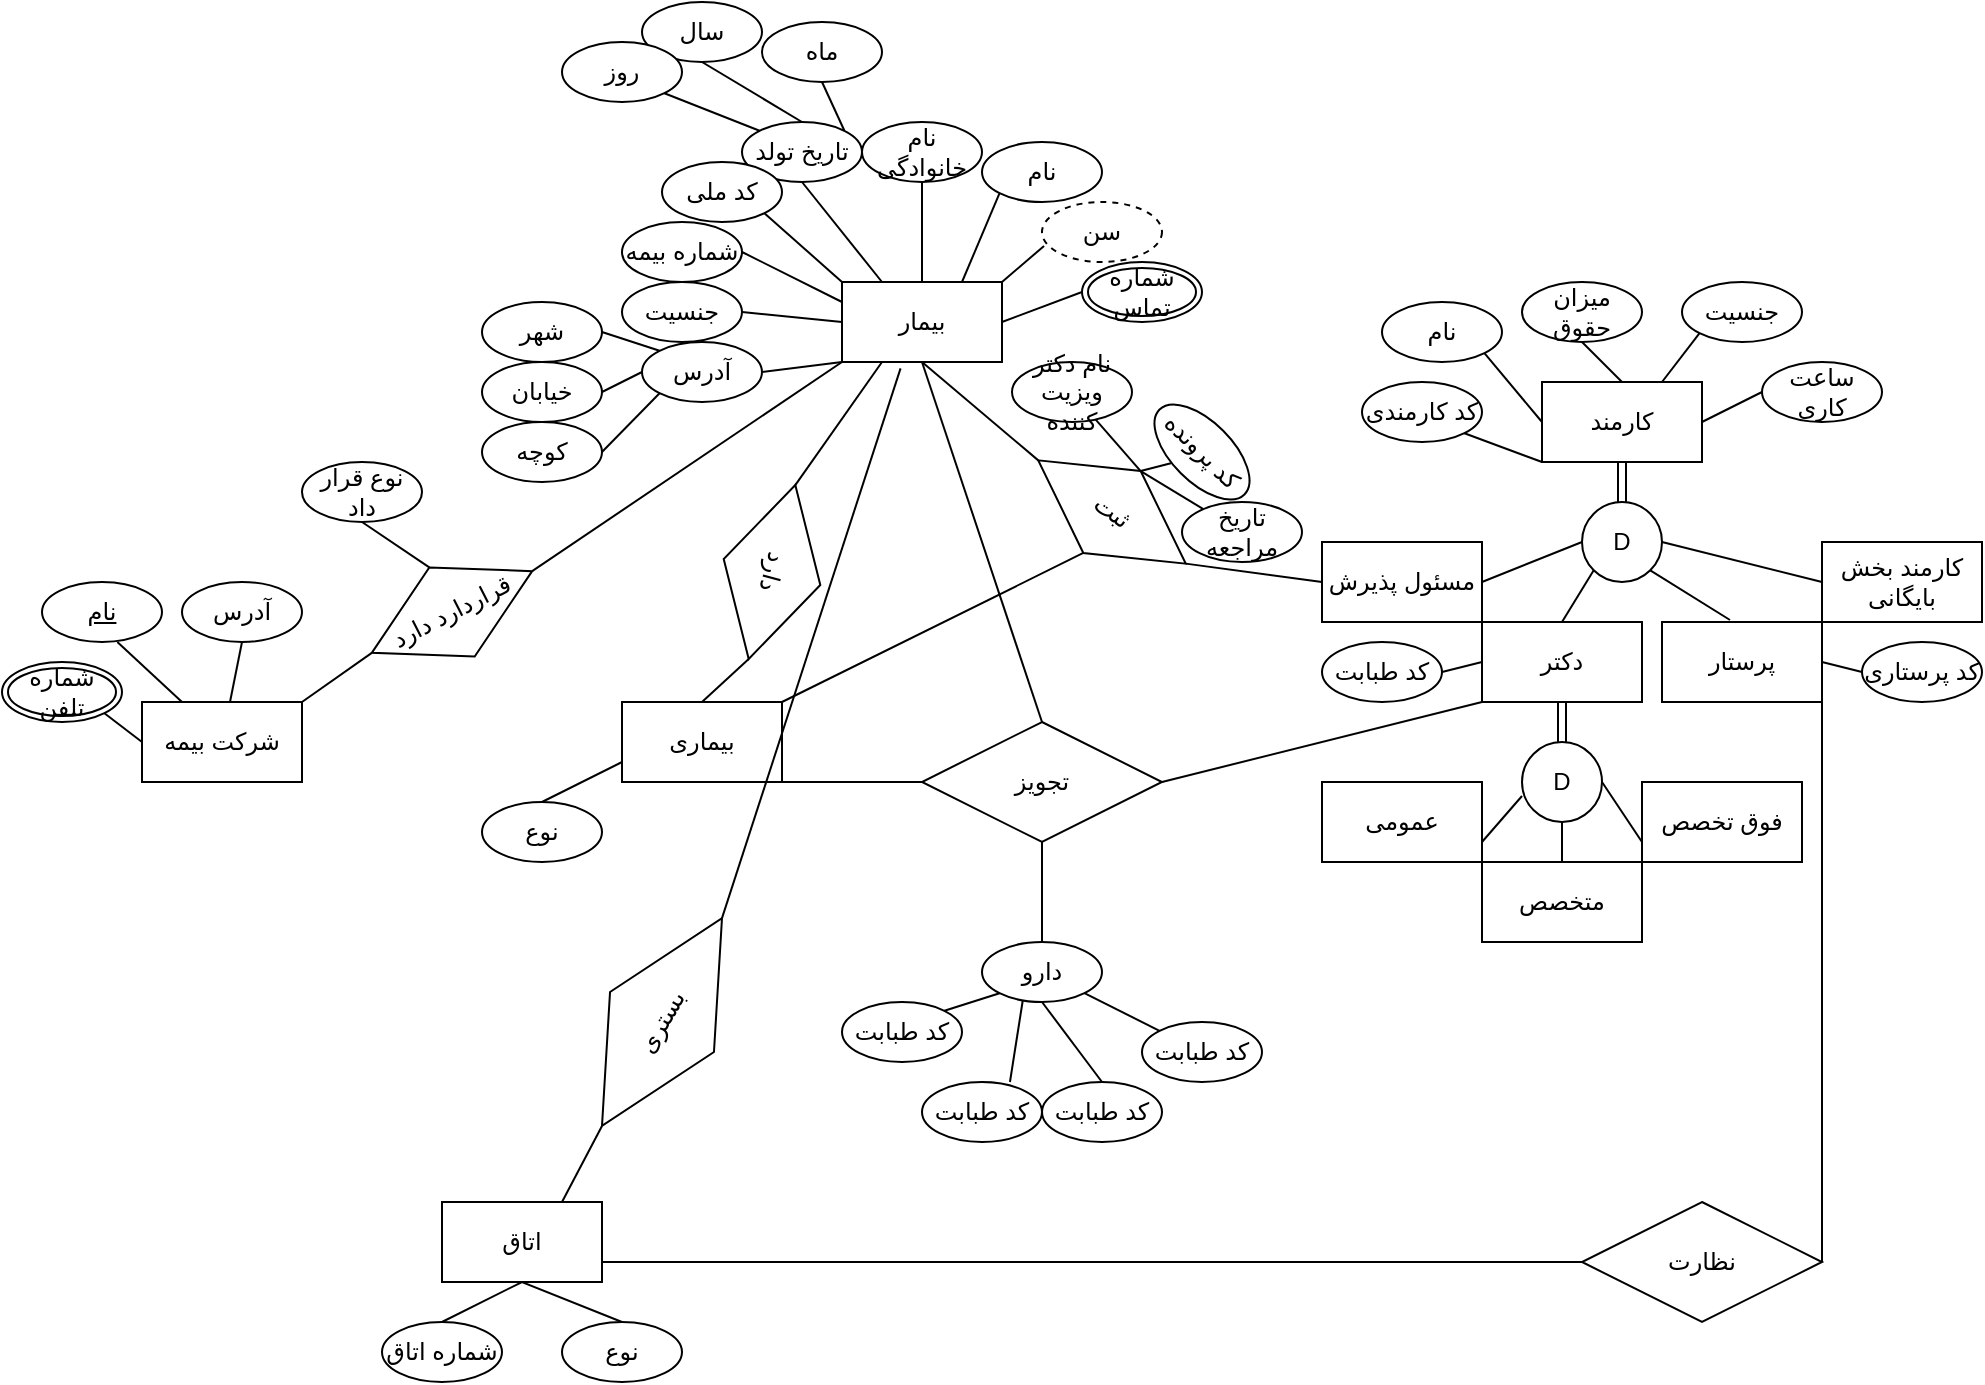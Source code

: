 <mxfile version="21.1.2" type="github">
  <diagram id="R2lEEEUBdFMjLlhIrx00" name="Page-1">
    <mxGraphModel dx="2204" dy="1860" grid="1" gridSize="10" guides="1" tooltips="1" connect="1" arrows="1" fold="1" page="1" pageScale="1" pageWidth="850" pageHeight="1100" math="0" shadow="0" extFonts="Permanent Marker^https://fonts.googleapis.com/css?family=Permanent+Marker">
      <root>
        <mxCell id="0" />
        <mxCell id="1" parent="0" />
        <mxCell id="HFJ3twSGi6CWd9iWEhQo-2" value="بیمار" style="rounded=0;whiteSpace=wrap;html=1;" vertex="1" parent="1">
          <mxGeometry x="220" y="100" width="80" height="40" as="geometry" />
        </mxCell>
        <mxCell id="HFJ3twSGi6CWd9iWEhQo-4" value="نام" style="ellipse;whiteSpace=wrap;html=1;" vertex="1" parent="1">
          <mxGeometry x="290" y="30" width="60" height="30" as="geometry" />
        </mxCell>
        <mxCell id="HFJ3twSGi6CWd9iWEhQo-7" value="نام خانوادگی" style="ellipse;whiteSpace=wrap;html=1;" vertex="1" parent="1">
          <mxGeometry x="230" y="20" width="60" height="30" as="geometry" />
        </mxCell>
        <mxCell id="HFJ3twSGi6CWd9iWEhQo-8" value="جنسیت" style="ellipse;whiteSpace=wrap;html=1;" vertex="1" parent="1">
          <mxGeometry x="110" y="100" width="60" height="30" as="geometry" />
        </mxCell>
        <mxCell id="HFJ3twSGi6CWd9iWEhQo-9" value="تاریخ تولد" style="ellipse;whiteSpace=wrap;html=1;" vertex="1" parent="1">
          <mxGeometry x="170" y="20" width="60" height="30" as="geometry" />
        </mxCell>
        <mxCell id="HFJ3twSGi6CWd9iWEhQo-11" value="سن" style="ellipse;whiteSpace=wrap;html=1;align=center;dashed=1;" vertex="1" parent="1">
          <mxGeometry x="320" y="60" width="60" height="30" as="geometry" />
        </mxCell>
        <mxCell id="HFJ3twSGi6CWd9iWEhQo-13" value="آدرس" style="ellipse;whiteSpace=wrap;html=1;" vertex="1" parent="1">
          <mxGeometry x="120" y="130" width="60" height="30" as="geometry" />
        </mxCell>
        <mxCell id="HFJ3twSGi6CWd9iWEhQo-15" value="شماره تماس" style="ellipse;shape=doubleEllipse;margin=3;whiteSpace=wrap;html=1;align=center;" vertex="1" parent="1">
          <mxGeometry x="340" y="90" width="60" height="30" as="geometry" />
        </mxCell>
        <mxCell id="HFJ3twSGi6CWd9iWEhQo-16" value="کد ملی" style="ellipse;whiteSpace=wrap;html=1;" vertex="1" parent="1">
          <mxGeometry x="130" y="40" width="60" height="30" as="geometry" />
        </mxCell>
        <mxCell id="HFJ3twSGi6CWd9iWEhQo-17" value="شماره بیمه" style="ellipse;whiteSpace=wrap;html=1;" vertex="1" parent="1">
          <mxGeometry x="110" y="70" width="60" height="30" as="geometry" />
        </mxCell>
        <mxCell id="HFJ3twSGi6CWd9iWEhQo-18" value="" style="endArrow=none;html=1;rounded=0;exitX=1;exitY=0.5;exitDx=0;exitDy=0;" edge="1" parent="1" source="HFJ3twSGi6CWd9iWEhQo-13">
          <mxGeometry relative="1" as="geometry">
            <mxPoint x="110" y="130" as="sourcePoint" />
            <mxPoint x="220" y="140" as="targetPoint" />
          </mxGeometry>
        </mxCell>
        <mxCell id="HFJ3twSGi6CWd9iWEhQo-19" value="" style="endArrow=none;html=1;rounded=0;exitX=1;exitY=0.5;exitDx=0;exitDy=0;entryX=0;entryY=0.5;entryDx=0;entryDy=0;" edge="1" parent="1" source="HFJ3twSGi6CWd9iWEhQo-8" target="HFJ3twSGi6CWd9iWEhQo-2">
          <mxGeometry relative="1" as="geometry">
            <mxPoint x="190" y="155" as="sourcePoint" />
            <mxPoint x="230" y="150" as="targetPoint" />
          </mxGeometry>
        </mxCell>
        <mxCell id="HFJ3twSGi6CWd9iWEhQo-20" value="" style="endArrow=none;html=1;rounded=0;exitX=1;exitY=0.5;exitDx=0;exitDy=0;entryX=0;entryY=0.25;entryDx=0;entryDy=0;" edge="1" parent="1" source="HFJ3twSGi6CWd9iWEhQo-17" target="HFJ3twSGi6CWd9iWEhQo-2">
          <mxGeometry relative="1" as="geometry">
            <mxPoint x="340" y="170" as="sourcePoint" />
            <mxPoint x="500" y="170" as="targetPoint" />
          </mxGeometry>
        </mxCell>
        <mxCell id="HFJ3twSGi6CWd9iWEhQo-21" value="" style="endArrow=none;html=1;rounded=0;exitX=1;exitY=1;exitDx=0;exitDy=0;entryX=0;entryY=0;entryDx=0;entryDy=0;" edge="1" parent="1" source="HFJ3twSGi6CWd9iWEhQo-16" target="HFJ3twSGi6CWd9iWEhQo-2">
          <mxGeometry relative="1" as="geometry">
            <mxPoint x="340" y="170" as="sourcePoint" />
            <mxPoint x="500" y="170" as="targetPoint" />
          </mxGeometry>
        </mxCell>
        <mxCell id="HFJ3twSGi6CWd9iWEhQo-22" value="" style="endArrow=none;html=1;rounded=0;exitX=0.5;exitY=1;exitDx=0;exitDy=0;entryX=0.25;entryY=0;entryDx=0;entryDy=0;" edge="1" parent="1" source="HFJ3twSGi6CWd9iWEhQo-9" target="HFJ3twSGi6CWd9iWEhQo-2">
          <mxGeometry relative="1" as="geometry">
            <mxPoint x="340" y="170" as="sourcePoint" />
            <mxPoint x="500" y="170" as="targetPoint" />
          </mxGeometry>
        </mxCell>
        <mxCell id="HFJ3twSGi6CWd9iWEhQo-23" value="" style="endArrow=none;html=1;rounded=0;exitX=0.5;exitY=1;exitDx=0;exitDy=0;entryX=0.5;entryY=0;entryDx=0;entryDy=0;" edge="1" parent="1" source="HFJ3twSGi6CWd9iWEhQo-7" target="HFJ3twSGi6CWd9iWEhQo-2">
          <mxGeometry relative="1" as="geometry">
            <mxPoint x="340" y="170" as="sourcePoint" />
            <mxPoint x="500" y="170" as="targetPoint" />
          </mxGeometry>
        </mxCell>
        <mxCell id="HFJ3twSGi6CWd9iWEhQo-24" value="" style="endArrow=none;html=1;rounded=0;exitX=0;exitY=1;exitDx=0;exitDy=0;entryX=0.75;entryY=0;entryDx=0;entryDy=0;" edge="1" parent="1" source="HFJ3twSGi6CWd9iWEhQo-4" target="HFJ3twSGi6CWd9iWEhQo-2">
          <mxGeometry relative="1" as="geometry">
            <mxPoint x="340" y="170" as="sourcePoint" />
            <mxPoint x="500" y="170" as="targetPoint" />
          </mxGeometry>
        </mxCell>
        <mxCell id="HFJ3twSGi6CWd9iWEhQo-25" value="" style="endArrow=none;html=1;rounded=0;exitX=0.017;exitY=0.733;exitDx=0;exitDy=0;exitPerimeter=0;entryX=1;entryY=0;entryDx=0;entryDy=0;" edge="1" parent="1" source="HFJ3twSGi6CWd9iWEhQo-11" target="HFJ3twSGi6CWd9iWEhQo-2">
          <mxGeometry relative="1" as="geometry">
            <mxPoint x="340" y="170" as="sourcePoint" />
            <mxPoint x="500" y="170" as="targetPoint" />
          </mxGeometry>
        </mxCell>
        <mxCell id="HFJ3twSGi6CWd9iWEhQo-26" value="" style="endArrow=none;html=1;rounded=0;exitX=0;exitY=0.5;exitDx=0;exitDy=0;entryX=1;entryY=0.5;entryDx=0;entryDy=0;" edge="1" parent="1" source="HFJ3twSGi6CWd9iWEhQo-15" target="HFJ3twSGi6CWd9iWEhQo-2">
          <mxGeometry relative="1" as="geometry">
            <mxPoint x="340" y="170" as="sourcePoint" />
            <mxPoint x="500" y="170" as="targetPoint" />
          </mxGeometry>
        </mxCell>
        <mxCell id="HFJ3twSGi6CWd9iWEhQo-30" value="کوچه" style="ellipse;whiteSpace=wrap;html=1;" vertex="1" parent="1">
          <mxGeometry x="40" y="170" width="60" height="30" as="geometry" />
        </mxCell>
        <mxCell id="HFJ3twSGi6CWd9iWEhQo-31" value="خیابان" style="ellipse;whiteSpace=wrap;html=1;" vertex="1" parent="1">
          <mxGeometry x="40" y="140" width="60" height="30" as="geometry" />
        </mxCell>
        <mxCell id="HFJ3twSGi6CWd9iWEhQo-32" value="شهر" style="ellipse;whiteSpace=wrap;html=1;" vertex="1" parent="1">
          <mxGeometry x="40" y="110" width="60" height="30" as="geometry" />
        </mxCell>
        <mxCell id="HFJ3twSGi6CWd9iWEhQo-33" value="" style="endArrow=none;html=1;rounded=0;exitX=1;exitY=0.5;exitDx=0;exitDy=0;entryX=0;entryY=0;entryDx=0;entryDy=0;" edge="1" parent="1" source="HFJ3twSGi6CWd9iWEhQo-32" target="HFJ3twSGi6CWd9iWEhQo-13">
          <mxGeometry relative="1" as="geometry">
            <mxPoint x="340" y="170" as="sourcePoint" />
            <mxPoint x="500" y="170" as="targetPoint" />
          </mxGeometry>
        </mxCell>
        <mxCell id="HFJ3twSGi6CWd9iWEhQo-34" value="" style="endArrow=none;html=1;rounded=0;exitX=1;exitY=0.5;exitDx=0;exitDy=0;entryX=0;entryY=0.5;entryDx=0;entryDy=0;" edge="1" parent="1" source="HFJ3twSGi6CWd9iWEhQo-31" target="HFJ3twSGi6CWd9iWEhQo-13">
          <mxGeometry relative="1" as="geometry">
            <mxPoint x="340" y="170" as="sourcePoint" />
            <mxPoint x="500" y="170" as="targetPoint" />
          </mxGeometry>
        </mxCell>
        <mxCell id="HFJ3twSGi6CWd9iWEhQo-35" value="" style="endArrow=none;html=1;rounded=0;exitX=1;exitY=0.5;exitDx=0;exitDy=0;entryX=0;entryY=1;entryDx=0;entryDy=0;" edge="1" parent="1" source="HFJ3twSGi6CWd9iWEhQo-30" target="HFJ3twSGi6CWd9iWEhQo-13">
          <mxGeometry relative="1" as="geometry">
            <mxPoint x="340" y="170" as="sourcePoint" />
            <mxPoint x="500" y="170" as="targetPoint" />
          </mxGeometry>
        </mxCell>
        <mxCell id="HFJ3twSGi6CWd9iWEhQo-36" value="ماه" style="ellipse;whiteSpace=wrap;html=1;" vertex="1" parent="1">
          <mxGeometry x="180" y="-30" width="60" height="30" as="geometry" />
        </mxCell>
        <mxCell id="HFJ3twSGi6CWd9iWEhQo-37" value="سال" style="ellipse;whiteSpace=wrap;html=1;" vertex="1" parent="1">
          <mxGeometry x="120" y="-40" width="60" height="30" as="geometry" />
        </mxCell>
        <mxCell id="HFJ3twSGi6CWd9iWEhQo-38" value="روز" style="ellipse;whiteSpace=wrap;html=1;" vertex="1" parent="1">
          <mxGeometry x="80" y="-20" width="60" height="30" as="geometry" />
        </mxCell>
        <mxCell id="HFJ3twSGi6CWd9iWEhQo-39" value="" style="endArrow=none;html=1;rounded=0;exitX=1;exitY=1;exitDx=0;exitDy=0;entryX=0;entryY=0;entryDx=0;entryDy=0;" edge="1" parent="1" source="HFJ3twSGi6CWd9iWEhQo-38" target="HFJ3twSGi6CWd9iWEhQo-9">
          <mxGeometry relative="1" as="geometry">
            <mxPoint x="340" y="170" as="sourcePoint" />
            <mxPoint x="500" y="170" as="targetPoint" />
          </mxGeometry>
        </mxCell>
        <mxCell id="HFJ3twSGi6CWd9iWEhQo-40" value="" style="endArrow=none;html=1;rounded=0;exitX=0.5;exitY=1;exitDx=0;exitDy=0;entryX=0.5;entryY=0;entryDx=0;entryDy=0;" edge="1" parent="1" source="HFJ3twSGi6CWd9iWEhQo-37" target="HFJ3twSGi6CWd9iWEhQo-9">
          <mxGeometry relative="1" as="geometry">
            <mxPoint x="340" y="170" as="sourcePoint" />
            <mxPoint x="500" y="170" as="targetPoint" />
          </mxGeometry>
        </mxCell>
        <mxCell id="HFJ3twSGi6CWd9iWEhQo-41" value="" style="endArrow=none;html=1;rounded=0;exitX=0.5;exitY=1;exitDx=0;exitDy=0;entryX=1;entryY=0;entryDx=0;entryDy=0;" edge="1" parent="1" source="HFJ3twSGi6CWd9iWEhQo-36" target="HFJ3twSGi6CWd9iWEhQo-9">
          <mxGeometry relative="1" as="geometry">
            <mxPoint x="340" y="170" as="sourcePoint" />
            <mxPoint x="500" y="170" as="targetPoint" />
          </mxGeometry>
        </mxCell>
        <mxCell id="HFJ3twSGi6CWd9iWEhQo-42" value="کارمند" style="whiteSpace=wrap;html=1;align=center;" vertex="1" parent="1">
          <mxGeometry x="570" y="150" width="80" height="40" as="geometry" />
        </mxCell>
        <mxCell id="HFJ3twSGi6CWd9iWEhQo-44" value="" style="shape=link;html=1;rounded=0;exitX=0.5;exitY=1;exitDx=0;exitDy=0;" edge="1" parent="1" source="HFJ3twSGi6CWd9iWEhQo-42" target="HFJ3twSGi6CWd9iWEhQo-46">
          <mxGeometry relative="1" as="geometry">
            <mxPoint x="340" y="170" as="sourcePoint" />
            <mxPoint x="500" y="170" as="targetPoint" />
          </mxGeometry>
        </mxCell>
        <mxCell id="HFJ3twSGi6CWd9iWEhQo-46" value="D" style="ellipse;whiteSpace=wrap;html=1;aspect=fixed;" vertex="1" parent="1">
          <mxGeometry x="590" y="210" width="40" height="40" as="geometry" />
        </mxCell>
        <mxCell id="HFJ3twSGi6CWd9iWEhQo-48" value="مسئول پذیرش" style="whiteSpace=wrap;html=1;align=center;" vertex="1" parent="1">
          <mxGeometry x="460" y="230" width="80" height="40" as="geometry" />
        </mxCell>
        <mxCell id="HFJ3twSGi6CWd9iWEhQo-49" value="کارمند بخش بایگانی" style="whiteSpace=wrap;html=1;align=center;" vertex="1" parent="1">
          <mxGeometry x="710" y="230" width="80" height="40" as="geometry" />
        </mxCell>
        <mxCell id="HFJ3twSGi6CWd9iWEhQo-50" value="پرستار" style="whiteSpace=wrap;html=1;align=center;" vertex="1" parent="1">
          <mxGeometry x="630" y="270" width="80" height="40" as="geometry" />
        </mxCell>
        <mxCell id="HFJ3twSGi6CWd9iWEhQo-51" value="دکتر" style="whiteSpace=wrap;html=1;align=center;" vertex="1" parent="1">
          <mxGeometry x="540" y="270" width="80" height="40" as="geometry" />
        </mxCell>
        <mxCell id="HFJ3twSGi6CWd9iWEhQo-52" value="" style="endArrow=none;html=1;rounded=0;entryX=0;entryY=0.5;entryDx=0;entryDy=0;exitX=1;exitY=0.5;exitDx=0;exitDy=0;" edge="1" parent="1" source="HFJ3twSGi6CWd9iWEhQo-48" target="HFJ3twSGi6CWd9iWEhQo-46">
          <mxGeometry relative="1" as="geometry">
            <mxPoint x="340" y="160" as="sourcePoint" />
            <mxPoint x="500" y="160" as="targetPoint" />
          </mxGeometry>
        </mxCell>
        <mxCell id="HFJ3twSGi6CWd9iWEhQo-53" value="" style="endArrow=none;html=1;rounded=0;entryX=0;entryY=1;entryDx=0;entryDy=0;exitX=0.5;exitY=0;exitDx=0;exitDy=0;" edge="1" parent="1" source="HFJ3twSGi6CWd9iWEhQo-51" target="HFJ3twSGi6CWd9iWEhQo-46">
          <mxGeometry relative="1" as="geometry">
            <mxPoint x="340" y="160" as="sourcePoint" />
            <mxPoint x="500" y="160" as="targetPoint" />
          </mxGeometry>
        </mxCell>
        <mxCell id="HFJ3twSGi6CWd9iWEhQo-54" value="" style="endArrow=none;html=1;rounded=0;entryX=1;entryY=1;entryDx=0;entryDy=0;exitX=0.425;exitY=-0.025;exitDx=0;exitDy=0;exitPerimeter=0;" edge="1" parent="1" source="HFJ3twSGi6CWd9iWEhQo-50" target="HFJ3twSGi6CWd9iWEhQo-46">
          <mxGeometry relative="1" as="geometry">
            <mxPoint x="340" y="160" as="sourcePoint" />
            <mxPoint x="500" y="160" as="targetPoint" />
          </mxGeometry>
        </mxCell>
        <mxCell id="HFJ3twSGi6CWd9iWEhQo-55" value="" style="endArrow=none;html=1;rounded=0;exitX=1;exitY=0.5;exitDx=0;exitDy=0;entryX=0;entryY=0.5;entryDx=0;entryDy=0;" edge="1" parent="1" source="HFJ3twSGi6CWd9iWEhQo-46" target="HFJ3twSGi6CWd9iWEhQo-49">
          <mxGeometry relative="1" as="geometry">
            <mxPoint x="340" y="160" as="sourcePoint" />
            <mxPoint x="500" y="160" as="targetPoint" />
          </mxGeometry>
        </mxCell>
        <mxCell id="HFJ3twSGi6CWd9iWEhQo-56" value="کد کارمندی" style="ellipse;whiteSpace=wrap;html=1;" vertex="1" parent="1">
          <mxGeometry x="480" y="150" width="60" height="30" as="geometry" />
        </mxCell>
        <mxCell id="HFJ3twSGi6CWd9iWEhQo-57" value="ساعت کاری" style="ellipse;whiteSpace=wrap;html=1;" vertex="1" parent="1">
          <mxGeometry x="680" y="140" width="60" height="30" as="geometry" />
        </mxCell>
        <mxCell id="HFJ3twSGi6CWd9iWEhQo-58" value="جنسیت" style="ellipse;whiteSpace=wrap;html=1;" vertex="1" parent="1">
          <mxGeometry x="640" y="100" width="60" height="30" as="geometry" />
        </mxCell>
        <mxCell id="HFJ3twSGi6CWd9iWEhQo-59" value="میزان حقوق" style="ellipse;whiteSpace=wrap;html=1;" vertex="1" parent="1">
          <mxGeometry x="560" y="100" width="60" height="30" as="geometry" />
        </mxCell>
        <mxCell id="HFJ3twSGi6CWd9iWEhQo-60" value="نام" style="ellipse;whiteSpace=wrap;html=1;" vertex="1" parent="1">
          <mxGeometry x="490" y="110" width="60" height="30" as="geometry" />
        </mxCell>
        <mxCell id="HFJ3twSGi6CWd9iWEhQo-61" value="" style="endArrow=none;html=1;rounded=0;entryX=1;entryY=1;entryDx=0;entryDy=0;exitX=0;exitY=1;exitDx=0;exitDy=0;" edge="1" parent="1" source="HFJ3twSGi6CWd9iWEhQo-42" target="HFJ3twSGi6CWd9iWEhQo-56">
          <mxGeometry relative="1" as="geometry">
            <mxPoint x="340" y="160" as="sourcePoint" />
            <mxPoint x="500" y="160" as="targetPoint" />
          </mxGeometry>
        </mxCell>
        <mxCell id="HFJ3twSGi6CWd9iWEhQo-62" value="" style="endArrow=none;html=1;rounded=0;exitX=1;exitY=1;exitDx=0;exitDy=0;entryX=0;entryY=0.5;entryDx=0;entryDy=0;" edge="1" parent="1" source="HFJ3twSGi6CWd9iWEhQo-60" target="HFJ3twSGi6CWd9iWEhQo-42">
          <mxGeometry relative="1" as="geometry">
            <mxPoint x="340" y="160" as="sourcePoint" />
            <mxPoint x="500" y="160" as="targetPoint" />
          </mxGeometry>
        </mxCell>
        <mxCell id="HFJ3twSGi6CWd9iWEhQo-63" value="" style="endArrow=none;html=1;rounded=0;exitX=0.5;exitY=1;exitDx=0;exitDy=0;entryX=0.5;entryY=0;entryDx=0;entryDy=0;" edge="1" parent="1" source="HFJ3twSGi6CWd9iWEhQo-59" target="HFJ3twSGi6CWd9iWEhQo-42">
          <mxGeometry relative="1" as="geometry">
            <mxPoint x="340" y="160" as="sourcePoint" />
            <mxPoint x="500" y="160" as="targetPoint" />
          </mxGeometry>
        </mxCell>
        <mxCell id="HFJ3twSGi6CWd9iWEhQo-64" value="" style="endArrow=none;html=1;rounded=0;entryX=0;entryY=1;entryDx=0;entryDy=0;exitX=0.75;exitY=0;exitDx=0;exitDy=0;" edge="1" parent="1" source="HFJ3twSGi6CWd9iWEhQo-42" target="HFJ3twSGi6CWd9iWEhQo-58">
          <mxGeometry relative="1" as="geometry">
            <mxPoint x="340" y="160" as="sourcePoint" />
            <mxPoint x="500" y="160" as="targetPoint" />
          </mxGeometry>
        </mxCell>
        <mxCell id="HFJ3twSGi6CWd9iWEhQo-65" value="" style="endArrow=none;html=1;rounded=0;entryX=0;entryY=0.5;entryDx=0;entryDy=0;exitX=1;exitY=0.5;exitDx=0;exitDy=0;" edge="1" parent="1" source="HFJ3twSGi6CWd9iWEhQo-42" target="HFJ3twSGi6CWd9iWEhQo-57">
          <mxGeometry relative="1" as="geometry">
            <mxPoint x="340" y="160" as="sourcePoint" />
            <mxPoint x="500" y="160" as="targetPoint" />
          </mxGeometry>
        </mxCell>
        <mxCell id="HFJ3twSGi6CWd9iWEhQo-70" value="ثبت" style="shape=rhombus;perimeter=rhombusPerimeter;whiteSpace=wrap;html=1;align=center;rotation=35;" vertex="1" parent="1">
          <mxGeometry x="310" y="190" width="90" height="50" as="geometry" />
        </mxCell>
        <mxCell id="HFJ3twSGi6CWd9iWEhQo-71" value="" style="endArrow=none;html=1;rounded=0;entryX=0;entryY=0.5;entryDx=0;entryDy=0;exitX=1;exitY=0.5;exitDx=0;exitDy=0;" edge="1" parent="1" source="HFJ3twSGi6CWd9iWEhQo-70" target="HFJ3twSGi6CWd9iWEhQo-48">
          <mxGeometry relative="1" as="geometry">
            <mxPoint x="340" y="160" as="sourcePoint" />
            <mxPoint x="500" y="160" as="targetPoint" />
          </mxGeometry>
        </mxCell>
        <mxCell id="HFJ3twSGi6CWd9iWEhQo-72" value="" style="endArrow=none;html=1;rounded=0;exitX=0.5;exitY=1;exitDx=0;exitDy=0;entryX=0;entryY=0.5;entryDx=0;entryDy=0;" edge="1" parent="1" source="HFJ3twSGi6CWd9iWEhQo-2" target="HFJ3twSGi6CWd9iWEhQo-70">
          <mxGeometry relative="1" as="geometry">
            <mxPoint x="340" y="160" as="sourcePoint" />
            <mxPoint x="500" y="160" as="targetPoint" />
          </mxGeometry>
        </mxCell>
        <mxCell id="HFJ3twSGi6CWd9iWEhQo-74" value="تاریخ مراجعه" style="ellipse;whiteSpace=wrap;html=1;" vertex="1" parent="1">
          <mxGeometry x="390" y="210" width="60" height="30" as="geometry" />
        </mxCell>
        <mxCell id="HFJ3twSGi6CWd9iWEhQo-75" value="کد پرونده" style="ellipse;whiteSpace=wrap;html=1;rotation=45;" vertex="1" parent="1">
          <mxGeometry x="370" y="170" width="60" height="30" as="geometry" />
        </mxCell>
        <mxCell id="HFJ3twSGi6CWd9iWEhQo-76" value="نام دکتر ویزیت کننده" style="ellipse;whiteSpace=wrap;html=1;" vertex="1" parent="1">
          <mxGeometry x="305" y="140" width="60" height="30" as="geometry" />
        </mxCell>
        <mxCell id="HFJ3twSGi6CWd9iWEhQo-77" value="" style="endArrow=none;html=1;rounded=0;entryX=0.5;entryY=0;entryDx=0;entryDy=0;" edge="1" parent="1" source="HFJ3twSGi6CWd9iWEhQo-76" target="HFJ3twSGi6CWd9iWEhQo-70">
          <mxGeometry relative="1" as="geometry">
            <mxPoint x="340" y="150" as="sourcePoint" />
            <mxPoint x="500" y="150" as="targetPoint" />
          </mxGeometry>
        </mxCell>
        <mxCell id="HFJ3twSGi6CWd9iWEhQo-78" value="" style="endArrow=none;html=1;rounded=0;entryX=0.5;entryY=0;entryDx=0;entryDy=0;" edge="1" parent="1" source="HFJ3twSGi6CWd9iWEhQo-74" target="HFJ3twSGi6CWd9iWEhQo-70">
          <mxGeometry relative="1" as="geometry">
            <mxPoint x="340" y="150" as="sourcePoint" />
            <mxPoint x="500" y="150" as="targetPoint" />
          </mxGeometry>
        </mxCell>
        <mxCell id="HFJ3twSGi6CWd9iWEhQo-79" value="" style="endArrow=none;html=1;rounded=0;exitX=0.5;exitY=0;exitDx=0;exitDy=0;entryX=0.383;entryY=1;entryDx=0;entryDy=0;entryPerimeter=0;" edge="1" parent="1" source="HFJ3twSGi6CWd9iWEhQo-70" target="HFJ3twSGi6CWd9iWEhQo-75">
          <mxGeometry relative="1" as="geometry">
            <mxPoint x="340" y="150" as="sourcePoint" />
            <mxPoint x="500" y="150" as="targetPoint" />
          </mxGeometry>
        </mxCell>
        <mxCell id="HFJ3twSGi6CWd9iWEhQo-80" value="بیماری" style="rounded=0;whiteSpace=wrap;html=1;" vertex="1" parent="1">
          <mxGeometry x="110" y="310" width="80" height="40" as="geometry" />
        </mxCell>
        <mxCell id="HFJ3twSGi6CWd9iWEhQo-81" value="دارد" style="shape=rhombus;perimeter=rhombusPerimeter;whiteSpace=wrap;html=1;align=center;rotation=105;" vertex="1" parent="1">
          <mxGeometry x="140" y="220" width="90" height="50" as="geometry" />
        </mxCell>
        <mxCell id="HFJ3twSGi6CWd9iWEhQo-82" value="" style="endArrow=none;html=1;rounded=0;entryX=0.5;entryY=0;entryDx=0;entryDy=0;exitX=1;exitY=0.5;exitDx=0;exitDy=0;" edge="1" parent="1" source="HFJ3twSGi6CWd9iWEhQo-81" target="HFJ3twSGi6CWd9iWEhQo-80">
          <mxGeometry relative="1" as="geometry">
            <mxPoint x="175" y="180" as="sourcePoint" />
            <mxPoint x="155" y="290" as="targetPoint" />
          </mxGeometry>
        </mxCell>
        <mxCell id="HFJ3twSGi6CWd9iWEhQo-83" value="" style="endArrow=none;html=1;rounded=0;exitX=0.25;exitY=1;exitDx=0;exitDy=0;entryX=0;entryY=0.5;entryDx=0;entryDy=0;" edge="1" parent="1" target="HFJ3twSGi6CWd9iWEhQo-81" source="HFJ3twSGi6CWd9iWEhQo-2">
          <mxGeometry relative="1" as="geometry">
            <mxPoint x="225" y="120" as="sourcePoint" />
            <mxPoint x="180" y="190" as="targetPoint" />
          </mxGeometry>
        </mxCell>
        <mxCell id="HFJ3twSGi6CWd9iWEhQo-84" value="" style="endArrow=none;html=1;rounded=0;exitX=1;exitY=0;exitDx=0;exitDy=0;entryX=0.5;entryY=1;entryDx=0;entryDy=0;" edge="1" parent="1" source="HFJ3twSGi6CWd9iWEhQo-80" target="HFJ3twSGi6CWd9iWEhQo-70">
          <mxGeometry relative="1" as="geometry">
            <mxPoint x="340" y="150" as="sourcePoint" />
            <mxPoint x="340" y="250" as="targetPoint" />
          </mxGeometry>
        </mxCell>
        <mxCell id="HFJ3twSGi6CWd9iWEhQo-85" value="تجویز" style="shape=rhombus;perimeter=rhombusPerimeter;whiteSpace=wrap;html=1;align=center;" vertex="1" parent="1">
          <mxGeometry x="260" y="320" width="120" height="60" as="geometry" />
        </mxCell>
        <mxCell id="HFJ3twSGi6CWd9iWEhQo-86" value="" style="endArrow=none;html=1;rounded=0;entryX=0.5;entryY=0;entryDx=0;entryDy=0;" edge="1" parent="1" target="HFJ3twSGi6CWd9iWEhQo-85">
          <mxGeometry relative="1" as="geometry">
            <mxPoint x="260" y="140" as="sourcePoint" />
            <mxPoint x="500" y="210" as="targetPoint" />
          </mxGeometry>
        </mxCell>
        <mxCell id="HFJ3twSGi6CWd9iWEhQo-87" value="" style="endArrow=none;html=1;rounded=0;exitX=0.5;exitY=1;exitDx=0;exitDy=0;entryX=0;entryY=0.5;entryDx=0;entryDy=0;" edge="1" parent="1" source="HFJ3twSGi6CWd9iWEhQo-80" target="HFJ3twSGi6CWd9iWEhQo-85">
          <mxGeometry relative="1" as="geometry">
            <mxPoint x="340" y="210" as="sourcePoint" />
            <mxPoint x="500" y="210" as="targetPoint" />
          </mxGeometry>
        </mxCell>
        <mxCell id="HFJ3twSGi6CWd9iWEhQo-88" value="" style="endArrow=none;html=1;rounded=0;entryX=0;entryY=1;entryDx=0;entryDy=0;exitX=1;exitY=0.5;exitDx=0;exitDy=0;" edge="1" parent="1" source="HFJ3twSGi6CWd9iWEhQo-85" target="HFJ3twSGi6CWd9iWEhQo-51">
          <mxGeometry relative="1" as="geometry">
            <mxPoint x="340" y="210" as="sourcePoint" />
            <mxPoint x="500" y="210" as="targetPoint" />
          </mxGeometry>
        </mxCell>
        <mxCell id="HFJ3twSGi6CWd9iWEhQo-91" value="کد طبابت" style="ellipse;whiteSpace=wrap;html=1;" vertex="1" parent="1">
          <mxGeometry x="460" y="280" width="60" height="30" as="geometry" />
        </mxCell>
        <mxCell id="HFJ3twSGi6CWd9iWEhQo-92" value="" style="endArrow=none;html=1;rounded=0;entryX=0;entryY=0.5;entryDx=0;entryDy=0;exitX=1;exitY=0.5;exitDx=0;exitDy=0;" edge="1" parent="1" source="HFJ3twSGi6CWd9iWEhQo-91" target="HFJ3twSGi6CWd9iWEhQo-51">
          <mxGeometry relative="1" as="geometry">
            <mxPoint x="340" y="210" as="sourcePoint" />
            <mxPoint x="500" y="210" as="targetPoint" />
          </mxGeometry>
        </mxCell>
        <mxCell id="HFJ3twSGi6CWd9iWEhQo-93" value="" style="shape=link;html=1;rounded=0;exitX=0.5;exitY=1;exitDx=0;exitDy=0;" edge="1" parent="1" target="HFJ3twSGi6CWd9iWEhQo-94">
          <mxGeometry relative="1" as="geometry">
            <mxPoint x="580" y="310" as="sourcePoint" />
            <mxPoint x="470" y="290" as="targetPoint" />
          </mxGeometry>
        </mxCell>
        <mxCell id="HFJ3twSGi6CWd9iWEhQo-94" value="D" style="ellipse;whiteSpace=wrap;html=1;aspect=fixed;" vertex="1" parent="1">
          <mxGeometry x="560" y="330" width="40" height="40" as="geometry" />
        </mxCell>
        <mxCell id="HFJ3twSGi6CWd9iWEhQo-95" value="عمومی" style="whiteSpace=wrap;html=1;align=center;" vertex="1" parent="1">
          <mxGeometry x="460" y="350" width="80" height="40" as="geometry" />
        </mxCell>
        <mxCell id="HFJ3twSGi6CWd9iWEhQo-96" value="متخصص" style="whiteSpace=wrap;html=1;align=center;" vertex="1" parent="1">
          <mxGeometry x="540" y="390" width="80" height="40" as="geometry" />
        </mxCell>
        <mxCell id="HFJ3twSGi6CWd9iWEhQo-97" value="فوق تخصص" style="whiteSpace=wrap;html=1;align=center;" vertex="1" parent="1">
          <mxGeometry x="620" y="350" width="80" height="40" as="geometry" />
        </mxCell>
        <mxCell id="HFJ3twSGi6CWd9iWEhQo-98" value="" style="endArrow=none;html=1;rounded=0;entryX=0;entryY=0.675;entryDx=0;entryDy=0;entryPerimeter=0;exitX=1;exitY=0.75;exitDx=0;exitDy=0;" edge="1" parent="1" source="HFJ3twSGi6CWd9iWEhQo-95" target="HFJ3twSGi6CWd9iWEhQo-94">
          <mxGeometry relative="1" as="geometry">
            <mxPoint x="340" y="300" as="sourcePoint" />
            <mxPoint x="500" y="300" as="targetPoint" />
          </mxGeometry>
        </mxCell>
        <mxCell id="HFJ3twSGi6CWd9iWEhQo-99" value="" style="endArrow=none;html=1;rounded=0;entryX=0.5;entryY=1;entryDx=0;entryDy=0;exitX=0.5;exitY=0;exitDx=0;exitDy=0;" edge="1" parent="1" source="HFJ3twSGi6CWd9iWEhQo-96" target="HFJ3twSGi6CWd9iWEhQo-94">
          <mxGeometry relative="1" as="geometry">
            <mxPoint x="340" y="300" as="sourcePoint" />
            <mxPoint x="500" y="300" as="targetPoint" />
          </mxGeometry>
        </mxCell>
        <mxCell id="HFJ3twSGi6CWd9iWEhQo-100" value="" style="endArrow=none;html=1;rounded=0;entryX=1;entryY=0.5;entryDx=0;entryDy=0;exitX=0;exitY=0.75;exitDx=0;exitDy=0;" edge="1" parent="1" source="HFJ3twSGi6CWd9iWEhQo-97" target="HFJ3twSGi6CWd9iWEhQo-94">
          <mxGeometry relative="1" as="geometry">
            <mxPoint x="340" y="300" as="sourcePoint" />
            <mxPoint x="500" y="300" as="targetPoint" />
          </mxGeometry>
        </mxCell>
        <mxCell id="HFJ3twSGi6CWd9iWEhQo-102" value="" style="endArrow=none;html=1;rounded=0;exitX=0.5;exitY=1;exitDx=0;exitDy=0;" edge="1" parent="1" source="HFJ3twSGi6CWd9iWEhQo-85">
          <mxGeometry relative="1" as="geometry">
            <mxPoint x="340" y="340" as="sourcePoint" />
            <mxPoint x="320" y="430" as="targetPoint" />
          </mxGeometry>
        </mxCell>
        <mxCell id="HFJ3twSGi6CWd9iWEhQo-104" value="کد طبابت" style="ellipse;whiteSpace=wrap;html=1;" vertex="1" parent="1">
          <mxGeometry x="260" y="500" width="60" height="30" as="geometry" />
        </mxCell>
        <mxCell id="HFJ3twSGi6CWd9iWEhQo-105" value="کد طبابت" style="ellipse;whiteSpace=wrap;html=1;" vertex="1" parent="1">
          <mxGeometry x="320" y="500" width="60" height="30" as="geometry" />
        </mxCell>
        <mxCell id="HFJ3twSGi6CWd9iWEhQo-107" value="کد طبابت" style="ellipse;whiteSpace=wrap;html=1;" vertex="1" parent="1">
          <mxGeometry x="220" y="460" width="60" height="30" as="geometry" />
        </mxCell>
        <mxCell id="HFJ3twSGi6CWd9iWEhQo-108" value="کد طبابت" style="ellipse;whiteSpace=wrap;html=1;" vertex="1" parent="1">
          <mxGeometry x="370" y="470" width="60" height="30" as="geometry" />
        </mxCell>
        <mxCell id="HFJ3twSGi6CWd9iWEhQo-109" value="" style="endArrow=none;html=1;rounded=0;exitX=0;exitY=1;exitDx=0;exitDy=0;entryX=1;entryY=0;entryDx=0;entryDy=0;" edge="1" parent="1" source="HFJ3twSGi6CWd9iWEhQo-126" target="HFJ3twSGi6CWd9iWEhQo-107">
          <mxGeometry relative="1" as="geometry">
            <mxPoint x="290" y="460" as="sourcePoint" />
            <mxPoint x="690" y="410" as="targetPoint" />
          </mxGeometry>
        </mxCell>
        <mxCell id="HFJ3twSGi6CWd9iWEhQo-110" value="" style="endArrow=none;html=1;rounded=0;exitX=0.341;exitY=0.958;exitDx=0;exitDy=0;entryX=0.733;entryY=0;entryDx=0;entryDy=0;entryPerimeter=0;exitPerimeter=0;" edge="1" parent="1" source="HFJ3twSGi6CWd9iWEhQo-126" target="HFJ3twSGi6CWd9iWEhQo-104">
          <mxGeometry relative="1" as="geometry">
            <mxPoint x="310" y="470" as="sourcePoint" />
            <mxPoint x="690" y="410" as="targetPoint" />
          </mxGeometry>
        </mxCell>
        <mxCell id="HFJ3twSGi6CWd9iWEhQo-111" value="" style="endArrow=none;html=1;rounded=0;exitX=0.5;exitY=1;exitDx=0;exitDy=0;entryX=0.5;entryY=0;entryDx=0;entryDy=0;" edge="1" parent="1" source="HFJ3twSGi6CWd9iWEhQo-126" target="HFJ3twSGi6CWd9iWEhQo-105">
          <mxGeometry relative="1" as="geometry">
            <mxPoint x="330" y="470" as="sourcePoint" />
            <mxPoint x="690" y="410" as="targetPoint" />
          </mxGeometry>
        </mxCell>
        <mxCell id="HFJ3twSGi6CWd9iWEhQo-112" value="" style="endArrow=none;html=1;rounded=0;exitX=1;exitY=1;exitDx=0;exitDy=0;entryX=0;entryY=0;entryDx=0;entryDy=0;" edge="1" parent="1" source="HFJ3twSGi6CWd9iWEhQo-126" target="HFJ3twSGi6CWd9iWEhQo-108">
          <mxGeometry relative="1" as="geometry">
            <mxPoint x="370" y="460" as="sourcePoint" />
            <mxPoint x="690" y="410" as="targetPoint" />
          </mxGeometry>
        </mxCell>
        <mxCell id="HFJ3twSGi6CWd9iWEhQo-113" value="شرکت بیمه" style="rounded=0;whiteSpace=wrap;html=1;" vertex="1" parent="1">
          <mxGeometry x="-130" y="310" width="80" height="40" as="geometry" />
        </mxCell>
        <mxCell id="HFJ3twSGi6CWd9iWEhQo-114" value="قراردارد دارد" style="shape=rhombus;perimeter=rhombusPerimeter;whiteSpace=wrap;html=1;align=center;rotation=-27;" vertex="1" parent="1">
          <mxGeometry x="-20.005" y="239.997" width="90" height="50" as="geometry" />
        </mxCell>
        <mxCell id="HFJ3twSGi6CWd9iWEhQo-115" value="" style="endArrow=none;html=1;rounded=0;exitX=1;exitY=0;exitDx=0;exitDy=0;entryX=0;entryY=0.5;entryDx=0;entryDy=0;" edge="1" parent="1" source="HFJ3twSGi6CWd9iWEhQo-113" target="HFJ3twSGi6CWd9iWEhQo-114">
          <mxGeometry relative="1" as="geometry">
            <mxPoint x="130" y="260" as="sourcePoint" />
            <mxPoint x="290" y="260" as="targetPoint" />
          </mxGeometry>
        </mxCell>
        <mxCell id="HFJ3twSGi6CWd9iWEhQo-116" value="" style="endArrow=none;html=1;rounded=0;exitX=1;exitY=0.5;exitDx=0;exitDy=0;entryX=0;entryY=1;entryDx=0;entryDy=0;" edge="1" parent="1" source="HFJ3twSGi6CWd9iWEhQo-114" target="HFJ3twSGi6CWd9iWEhQo-2">
          <mxGeometry relative="1" as="geometry">
            <mxPoint x="130" y="260" as="sourcePoint" />
            <mxPoint x="290" y="260" as="targetPoint" />
          </mxGeometry>
        </mxCell>
        <mxCell id="HFJ3twSGi6CWd9iWEhQo-117" value="آدرس" style="ellipse;whiteSpace=wrap;html=1;" vertex="1" parent="1">
          <mxGeometry x="-110" y="250" width="60" height="30" as="geometry" />
        </mxCell>
        <mxCell id="HFJ3twSGi6CWd9iWEhQo-118" value="&lt;u&gt;نام&lt;/u&gt;" style="ellipse;whiteSpace=wrap;html=1;" vertex="1" parent="1">
          <mxGeometry x="-180" y="250" width="60" height="30" as="geometry" />
        </mxCell>
        <mxCell id="HFJ3twSGi6CWd9iWEhQo-120" value="شماره تلفن" style="ellipse;shape=doubleEllipse;margin=3;whiteSpace=wrap;html=1;align=center;" vertex="1" parent="1">
          <mxGeometry x="-200" y="290" width="60" height="30" as="geometry" />
        </mxCell>
        <mxCell id="HFJ3twSGi6CWd9iWEhQo-121" value="" style="endArrow=none;html=1;rounded=0;exitX=1;exitY=1;exitDx=0;exitDy=0;entryX=0;entryY=0.5;entryDx=0;entryDy=0;" edge="1" parent="1" source="HFJ3twSGi6CWd9iWEhQo-120" target="HFJ3twSGi6CWd9iWEhQo-113">
          <mxGeometry relative="1" as="geometry">
            <mxPoint x="90" y="340" as="sourcePoint" />
            <mxPoint x="250" y="340" as="targetPoint" />
          </mxGeometry>
        </mxCell>
        <mxCell id="HFJ3twSGi6CWd9iWEhQo-122" value="" style="endArrow=none;html=1;rounded=0;exitX=0.628;exitY=1;exitDx=0;exitDy=0;exitPerimeter=0;entryX=0.25;entryY=0;entryDx=0;entryDy=0;" edge="1" parent="1" source="HFJ3twSGi6CWd9iWEhQo-118" target="HFJ3twSGi6CWd9iWEhQo-113">
          <mxGeometry relative="1" as="geometry">
            <mxPoint x="90" y="340" as="sourcePoint" />
            <mxPoint x="250" y="340" as="targetPoint" />
          </mxGeometry>
        </mxCell>
        <mxCell id="HFJ3twSGi6CWd9iWEhQo-123" value="" style="endArrow=none;html=1;rounded=0;exitX=0.5;exitY=1;exitDx=0;exitDy=0;" edge="1" parent="1" source="HFJ3twSGi6CWd9iWEhQo-117" target="HFJ3twSGi6CWd9iWEhQo-113">
          <mxGeometry relative="1" as="geometry">
            <mxPoint x="90" y="340" as="sourcePoint" />
            <mxPoint x="250" y="340" as="targetPoint" />
          </mxGeometry>
        </mxCell>
        <mxCell id="HFJ3twSGi6CWd9iWEhQo-124" value="نوع قرار داد" style="ellipse;whiteSpace=wrap;html=1;" vertex="1" parent="1">
          <mxGeometry x="-50" y="190" width="60" height="30" as="geometry" />
        </mxCell>
        <mxCell id="HFJ3twSGi6CWd9iWEhQo-125" value="" style="endArrow=none;html=1;rounded=0;exitX=0.5;exitY=1;exitDx=0;exitDy=0;entryX=0.5;entryY=0;entryDx=0;entryDy=0;" edge="1" parent="1" source="HFJ3twSGi6CWd9iWEhQo-124" target="HFJ3twSGi6CWd9iWEhQo-114">
          <mxGeometry relative="1" as="geometry">
            <mxPoint x="90" y="340" as="sourcePoint" />
            <mxPoint x="250" y="340" as="targetPoint" />
          </mxGeometry>
        </mxCell>
        <mxCell id="HFJ3twSGi6CWd9iWEhQo-126" value="دارو" style="ellipse;whiteSpace=wrap;html=1;" vertex="1" parent="1">
          <mxGeometry x="290" y="430" width="60" height="30" as="geometry" />
        </mxCell>
        <mxCell id="HFJ3twSGi6CWd9iWEhQo-127" value="نوع" style="ellipse;whiteSpace=wrap;html=1;" vertex="1" parent="1">
          <mxGeometry x="40" y="360" width="60" height="30" as="geometry" />
        </mxCell>
        <mxCell id="HFJ3twSGi6CWd9iWEhQo-128" value="" style="endArrow=none;html=1;rounded=0;exitX=0;exitY=0.75;exitDx=0;exitDy=0;entryX=0.5;entryY=0;entryDx=0;entryDy=0;" edge="1" parent="1" source="HFJ3twSGi6CWd9iWEhQo-80" target="HFJ3twSGi6CWd9iWEhQo-127">
          <mxGeometry relative="1" as="geometry">
            <mxPoint x="240" y="300" as="sourcePoint" />
            <mxPoint x="400" y="300" as="targetPoint" />
          </mxGeometry>
        </mxCell>
        <mxCell id="HFJ3twSGi6CWd9iWEhQo-129" value="اتاق" style="rounded=0;whiteSpace=wrap;html=1;" vertex="1" parent="1">
          <mxGeometry x="20" y="560" width="80" height="40" as="geometry" />
        </mxCell>
        <mxCell id="HFJ3twSGi6CWd9iWEhQo-140" value="بستری" style="shape=rhombus;perimeter=rhombusPerimeter;whiteSpace=wrap;html=1;align=center;rotation=-60;" vertex="1" parent="1">
          <mxGeometry x="70" y="440" width="120" height="60" as="geometry" />
        </mxCell>
        <mxCell id="HFJ3twSGi6CWd9iWEhQo-141" value="" style="endArrow=none;html=1;rounded=0;exitX=0.366;exitY=1.079;exitDx=0;exitDy=0;exitPerimeter=0;entryX=1;entryY=0.5;entryDx=0;entryDy=0;" edge="1" parent="1" source="HFJ3twSGi6CWd9iWEhQo-2" target="HFJ3twSGi6CWd9iWEhQo-140">
          <mxGeometry relative="1" as="geometry">
            <mxPoint x="240" y="350" as="sourcePoint" />
            <mxPoint x="400" y="350" as="targetPoint" />
          </mxGeometry>
        </mxCell>
        <mxCell id="HFJ3twSGi6CWd9iWEhQo-143" value="" style="endArrow=none;html=1;rounded=0;exitX=0;exitY=0.5;exitDx=0;exitDy=0;entryX=0.75;entryY=0;entryDx=0;entryDy=0;" edge="1" parent="1" source="HFJ3twSGi6CWd9iWEhQo-140" target="HFJ3twSGi6CWd9iWEhQo-129">
          <mxGeometry relative="1" as="geometry">
            <mxPoint x="240" y="350" as="sourcePoint" />
            <mxPoint x="400" y="350" as="targetPoint" />
          </mxGeometry>
        </mxCell>
        <mxCell id="HFJ3twSGi6CWd9iWEhQo-144" value="شماره اتاق" style="ellipse;whiteSpace=wrap;html=1;" vertex="1" parent="1">
          <mxGeometry x="-10" y="620" width="60" height="30" as="geometry" />
        </mxCell>
        <mxCell id="HFJ3twSGi6CWd9iWEhQo-145" value="نوع" style="ellipse;whiteSpace=wrap;html=1;" vertex="1" parent="1">
          <mxGeometry x="80" y="620" width="60" height="30" as="geometry" />
        </mxCell>
        <mxCell id="HFJ3twSGi6CWd9iWEhQo-146" value="" style="endArrow=none;html=1;rounded=0;exitX=0.5;exitY=0;exitDx=0;exitDy=0;entryX=0.5;entryY=0;entryDx=0;entryDy=0;" edge="1" parent="1" source="HFJ3twSGi6CWd9iWEhQo-144" target="HFJ3twSGi6CWd9iWEhQo-145">
          <mxGeometry relative="1" as="geometry">
            <mxPoint x="240" y="530" as="sourcePoint" />
            <mxPoint x="400" y="530" as="targetPoint" />
            <Array as="points">
              <mxPoint x="60" y="600" />
            </Array>
          </mxGeometry>
        </mxCell>
        <mxCell id="HFJ3twSGi6CWd9iWEhQo-147" value="کد پرستاری" style="ellipse;whiteSpace=wrap;html=1;" vertex="1" parent="1">
          <mxGeometry x="730" y="280" width="60" height="30" as="geometry" />
        </mxCell>
        <mxCell id="HFJ3twSGi6CWd9iWEhQo-148" value="" style="endArrow=none;html=1;rounded=0;entryX=0;entryY=0.5;entryDx=0;entryDy=0;exitX=1;exitY=0.5;exitDx=0;exitDy=0;" edge="1" parent="1" source="HFJ3twSGi6CWd9iWEhQo-50" target="HFJ3twSGi6CWd9iWEhQo-147">
          <mxGeometry relative="1" as="geometry">
            <mxPoint x="280" y="440" as="sourcePoint" />
            <mxPoint x="440" y="440" as="targetPoint" />
          </mxGeometry>
        </mxCell>
        <mxCell id="HFJ3twSGi6CWd9iWEhQo-149" value="" style="endArrow=none;html=1;rounded=0;entryX=1;entryY=1;entryDx=0;entryDy=0;exitX=1;exitY=0.5;exitDx=0;exitDy=0;" edge="1" parent="1" source="HFJ3twSGi6CWd9iWEhQo-150" target="HFJ3twSGi6CWd9iWEhQo-50">
          <mxGeometry relative="1" as="geometry">
            <mxPoint x="710" y="610" as="sourcePoint" />
            <mxPoint x="440" y="440" as="targetPoint" />
          </mxGeometry>
        </mxCell>
        <mxCell id="HFJ3twSGi6CWd9iWEhQo-150" value="نظارت" style="shape=rhombus;perimeter=rhombusPerimeter;whiteSpace=wrap;html=1;align=center;rotation=0;" vertex="1" parent="1">
          <mxGeometry x="590.001" y="560.002" width="120" height="60" as="geometry" />
        </mxCell>
        <mxCell id="HFJ3twSGi6CWd9iWEhQo-151" value="" style="endArrow=none;html=1;rounded=0;entryX=0;entryY=0.5;entryDx=0;entryDy=0;exitX=1;exitY=0.75;exitDx=0;exitDy=0;" edge="1" parent="1" source="HFJ3twSGi6CWd9iWEhQo-129" target="HFJ3twSGi6CWd9iWEhQo-150">
          <mxGeometry relative="1" as="geometry">
            <mxPoint x="280" y="440" as="sourcePoint" />
            <mxPoint x="440" y="440" as="targetPoint" />
          </mxGeometry>
        </mxCell>
      </root>
    </mxGraphModel>
  </diagram>
</mxfile>
